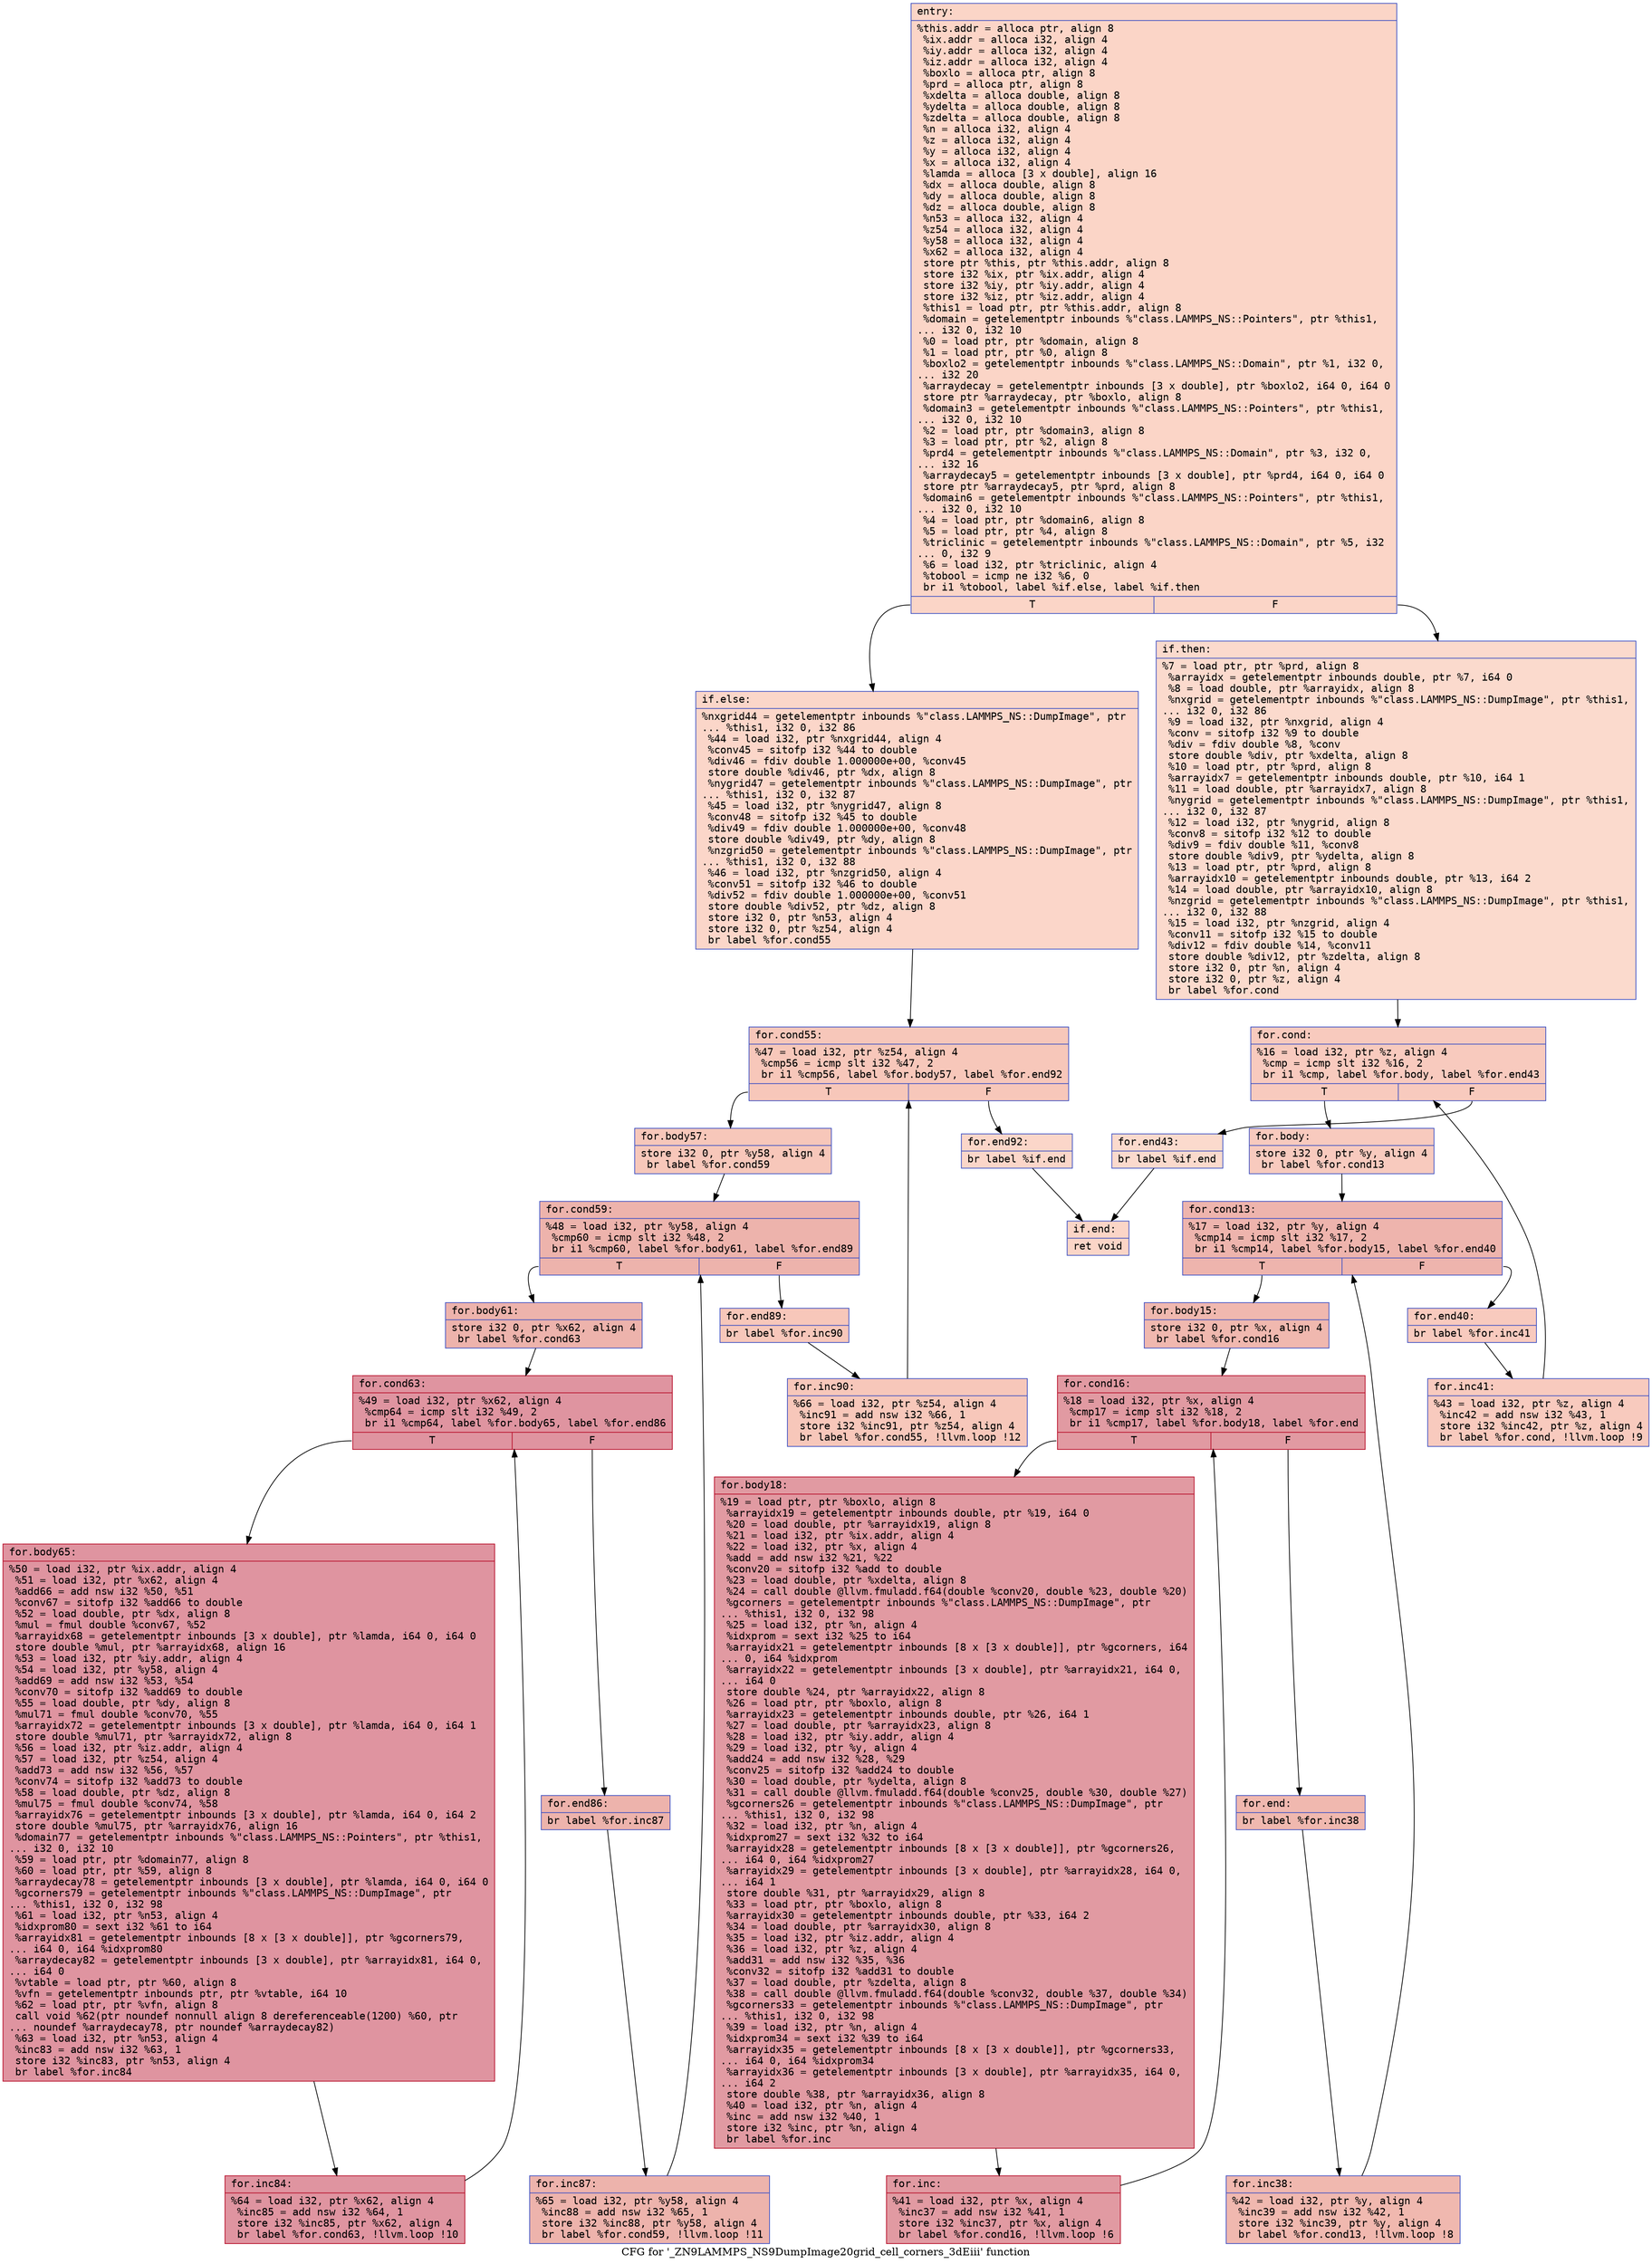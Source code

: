 digraph "CFG for '_ZN9LAMMPS_NS9DumpImage20grid_cell_corners_3dEiii' function" {
	label="CFG for '_ZN9LAMMPS_NS9DumpImage20grid_cell_corners_3dEiii' function";

	Node0x5570b9bd9af0 [shape=record,color="#3d50c3ff", style=filled, fillcolor="#f5a08170" fontname="Courier",label="{entry:\l|  %this.addr = alloca ptr, align 8\l  %ix.addr = alloca i32, align 4\l  %iy.addr = alloca i32, align 4\l  %iz.addr = alloca i32, align 4\l  %boxlo = alloca ptr, align 8\l  %prd = alloca ptr, align 8\l  %xdelta = alloca double, align 8\l  %ydelta = alloca double, align 8\l  %zdelta = alloca double, align 8\l  %n = alloca i32, align 4\l  %z = alloca i32, align 4\l  %y = alloca i32, align 4\l  %x = alloca i32, align 4\l  %lamda = alloca [3 x double], align 16\l  %dx = alloca double, align 8\l  %dy = alloca double, align 8\l  %dz = alloca double, align 8\l  %n53 = alloca i32, align 4\l  %z54 = alloca i32, align 4\l  %y58 = alloca i32, align 4\l  %x62 = alloca i32, align 4\l  store ptr %this, ptr %this.addr, align 8\l  store i32 %ix, ptr %ix.addr, align 4\l  store i32 %iy, ptr %iy.addr, align 4\l  store i32 %iz, ptr %iz.addr, align 4\l  %this1 = load ptr, ptr %this.addr, align 8\l  %domain = getelementptr inbounds %\"class.LAMMPS_NS::Pointers\", ptr %this1,\l... i32 0, i32 10\l  %0 = load ptr, ptr %domain, align 8\l  %1 = load ptr, ptr %0, align 8\l  %boxlo2 = getelementptr inbounds %\"class.LAMMPS_NS::Domain\", ptr %1, i32 0,\l... i32 20\l  %arraydecay = getelementptr inbounds [3 x double], ptr %boxlo2, i64 0, i64 0\l  store ptr %arraydecay, ptr %boxlo, align 8\l  %domain3 = getelementptr inbounds %\"class.LAMMPS_NS::Pointers\", ptr %this1,\l... i32 0, i32 10\l  %2 = load ptr, ptr %domain3, align 8\l  %3 = load ptr, ptr %2, align 8\l  %prd4 = getelementptr inbounds %\"class.LAMMPS_NS::Domain\", ptr %3, i32 0,\l... i32 16\l  %arraydecay5 = getelementptr inbounds [3 x double], ptr %prd4, i64 0, i64 0\l  store ptr %arraydecay5, ptr %prd, align 8\l  %domain6 = getelementptr inbounds %\"class.LAMMPS_NS::Pointers\", ptr %this1,\l... i32 0, i32 10\l  %4 = load ptr, ptr %domain6, align 8\l  %5 = load ptr, ptr %4, align 8\l  %triclinic = getelementptr inbounds %\"class.LAMMPS_NS::Domain\", ptr %5, i32\l... 0, i32 9\l  %6 = load i32, ptr %triclinic, align 4\l  %tobool = icmp ne i32 %6, 0\l  br i1 %tobool, label %if.else, label %if.then\l|{<s0>T|<s1>F}}"];
	Node0x5570b9bd9af0:s0 -> Node0x5570b9bdc4d0[tooltip="entry -> if.else\nProbability 62.50%" ];
	Node0x5570b9bd9af0:s1 -> Node0x5570b9bdc540[tooltip="entry -> if.then\nProbability 37.50%" ];
	Node0x5570b9bdc540 [shape=record,color="#3d50c3ff", style=filled, fillcolor="#f7ac8e70" fontname="Courier",label="{if.then:\l|  %7 = load ptr, ptr %prd, align 8\l  %arrayidx = getelementptr inbounds double, ptr %7, i64 0\l  %8 = load double, ptr %arrayidx, align 8\l  %nxgrid = getelementptr inbounds %\"class.LAMMPS_NS::DumpImage\", ptr %this1,\l... i32 0, i32 86\l  %9 = load i32, ptr %nxgrid, align 4\l  %conv = sitofp i32 %9 to double\l  %div = fdiv double %8, %conv\l  store double %div, ptr %xdelta, align 8\l  %10 = load ptr, ptr %prd, align 8\l  %arrayidx7 = getelementptr inbounds double, ptr %10, i64 1\l  %11 = load double, ptr %arrayidx7, align 8\l  %nygrid = getelementptr inbounds %\"class.LAMMPS_NS::DumpImage\", ptr %this1,\l... i32 0, i32 87\l  %12 = load i32, ptr %nygrid, align 8\l  %conv8 = sitofp i32 %12 to double\l  %div9 = fdiv double %11, %conv8\l  store double %div9, ptr %ydelta, align 8\l  %13 = load ptr, ptr %prd, align 8\l  %arrayidx10 = getelementptr inbounds double, ptr %13, i64 2\l  %14 = load double, ptr %arrayidx10, align 8\l  %nzgrid = getelementptr inbounds %\"class.LAMMPS_NS::DumpImage\", ptr %this1,\l... i32 0, i32 88\l  %15 = load i32, ptr %nzgrid, align 4\l  %conv11 = sitofp i32 %15 to double\l  %div12 = fdiv double %14, %conv11\l  store double %div12, ptr %zdelta, align 8\l  store i32 0, ptr %n, align 4\l  store i32 0, ptr %z, align 4\l  br label %for.cond\l}"];
	Node0x5570b9bdc540 -> Node0x5570b9bdb580[tooltip="if.then -> for.cond\nProbability 100.00%" ];
	Node0x5570b9bdb580 [shape=record,color="#3d50c3ff", style=filled, fillcolor="#ef886b70" fontname="Courier",label="{for.cond:\l|  %16 = load i32, ptr %z, align 4\l  %cmp = icmp slt i32 %16, 2\l  br i1 %cmp, label %for.body, label %for.end43\l|{<s0>T|<s1>F}}"];
	Node0x5570b9bdb580:s0 -> Node0x5570b9b22080[tooltip="for.cond -> for.body\nProbability 96.88%" ];
	Node0x5570b9bdb580:s1 -> Node0x5570b9bddbe0[tooltip="for.cond -> for.end43\nProbability 3.12%" ];
	Node0x5570b9b22080 [shape=record,color="#3d50c3ff", style=filled, fillcolor="#ef886b70" fontname="Courier",label="{for.body:\l|  store i32 0, ptr %y, align 4\l  br label %for.cond13\l}"];
	Node0x5570b9b22080 -> Node0x5570b9bdddb0[tooltip="for.body -> for.cond13\nProbability 100.00%" ];
	Node0x5570b9bdddb0 [shape=record,color="#3d50c3ff", style=filled, fillcolor="#d8564670" fontname="Courier",label="{for.cond13:\l|  %17 = load i32, ptr %y, align 4\l  %cmp14 = icmp slt i32 %17, 2\l  br i1 %cmp14, label %for.body15, label %for.end40\l|{<s0>T|<s1>F}}"];
	Node0x5570b9bdddb0:s0 -> Node0x5570b9bddfd0[tooltip="for.cond13 -> for.body15\nProbability 96.88%" ];
	Node0x5570b9bdddb0:s1 -> Node0x5570b9bde050[tooltip="for.cond13 -> for.end40\nProbability 3.12%" ];
	Node0x5570b9bddfd0 [shape=record,color="#3d50c3ff", style=filled, fillcolor="#dc5d4a70" fontname="Courier",label="{for.body15:\l|  store i32 0, ptr %x, align 4\l  br label %for.cond16\l}"];
	Node0x5570b9bddfd0 -> Node0x5570b9bde220[tooltip="for.body15 -> for.cond16\nProbability 100.00%" ];
	Node0x5570b9bde220 [shape=record,color="#b70d28ff", style=filled, fillcolor="#bb1b2c70" fontname="Courier",label="{for.cond16:\l|  %18 = load i32, ptr %x, align 4\l  %cmp17 = icmp slt i32 %18, 2\l  br i1 %cmp17, label %for.body18, label %for.end\l|{<s0>T|<s1>F}}"];
	Node0x5570b9bde220:s0 -> Node0x5570b9bde440[tooltip="for.cond16 -> for.body18\nProbability 96.88%" ];
	Node0x5570b9bde220:s1 -> Node0x5570b9bde4c0[tooltip="for.cond16 -> for.end\nProbability 3.12%" ];
	Node0x5570b9bde440 [shape=record,color="#b70d28ff", style=filled, fillcolor="#bb1b2c70" fontname="Courier",label="{for.body18:\l|  %19 = load ptr, ptr %boxlo, align 8\l  %arrayidx19 = getelementptr inbounds double, ptr %19, i64 0\l  %20 = load double, ptr %arrayidx19, align 8\l  %21 = load i32, ptr %ix.addr, align 4\l  %22 = load i32, ptr %x, align 4\l  %add = add nsw i32 %21, %22\l  %conv20 = sitofp i32 %add to double\l  %23 = load double, ptr %xdelta, align 8\l  %24 = call double @llvm.fmuladd.f64(double %conv20, double %23, double %20)\l  %gcorners = getelementptr inbounds %\"class.LAMMPS_NS::DumpImage\", ptr\l... %this1, i32 0, i32 98\l  %25 = load i32, ptr %n, align 4\l  %idxprom = sext i32 %25 to i64\l  %arrayidx21 = getelementptr inbounds [8 x [3 x double]], ptr %gcorners, i64\l... 0, i64 %idxprom\l  %arrayidx22 = getelementptr inbounds [3 x double], ptr %arrayidx21, i64 0,\l... i64 0\l  store double %24, ptr %arrayidx22, align 8\l  %26 = load ptr, ptr %boxlo, align 8\l  %arrayidx23 = getelementptr inbounds double, ptr %26, i64 1\l  %27 = load double, ptr %arrayidx23, align 8\l  %28 = load i32, ptr %iy.addr, align 4\l  %29 = load i32, ptr %y, align 4\l  %add24 = add nsw i32 %28, %29\l  %conv25 = sitofp i32 %add24 to double\l  %30 = load double, ptr %ydelta, align 8\l  %31 = call double @llvm.fmuladd.f64(double %conv25, double %30, double %27)\l  %gcorners26 = getelementptr inbounds %\"class.LAMMPS_NS::DumpImage\", ptr\l... %this1, i32 0, i32 98\l  %32 = load i32, ptr %n, align 4\l  %idxprom27 = sext i32 %32 to i64\l  %arrayidx28 = getelementptr inbounds [8 x [3 x double]], ptr %gcorners26,\l... i64 0, i64 %idxprom27\l  %arrayidx29 = getelementptr inbounds [3 x double], ptr %arrayidx28, i64 0,\l... i64 1\l  store double %31, ptr %arrayidx29, align 8\l  %33 = load ptr, ptr %boxlo, align 8\l  %arrayidx30 = getelementptr inbounds double, ptr %33, i64 2\l  %34 = load double, ptr %arrayidx30, align 8\l  %35 = load i32, ptr %iz.addr, align 4\l  %36 = load i32, ptr %z, align 4\l  %add31 = add nsw i32 %35, %36\l  %conv32 = sitofp i32 %add31 to double\l  %37 = load double, ptr %zdelta, align 8\l  %38 = call double @llvm.fmuladd.f64(double %conv32, double %37, double %34)\l  %gcorners33 = getelementptr inbounds %\"class.LAMMPS_NS::DumpImage\", ptr\l... %this1, i32 0, i32 98\l  %39 = load i32, ptr %n, align 4\l  %idxprom34 = sext i32 %39 to i64\l  %arrayidx35 = getelementptr inbounds [8 x [3 x double]], ptr %gcorners33,\l... i64 0, i64 %idxprom34\l  %arrayidx36 = getelementptr inbounds [3 x double], ptr %arrayidx35, i64 0,\l... i64 2\l  store double %38, ptr %arrayidx36, align 8\l  %40 = load i32, ptr %n, align 4\l  %inc = add nsw i32 %40, 1\l  store i32 %inc, ptr %n, align 4\l  br label %for.inc\l}"];
	Node0x5570b9bde440 -> Node0x5570b9be05d0[tooltip="for.body18 -> for.inc\nProbability 100.00%" ];
	Node0x5570b9be05d0 [shape=record,color="#b70d28ff", style=filled, fillcolor="#bb1b2c70" fontname="Courier",label="{for.inc:\l|  %41 = load i32, ptr %x, align 4\l  %inc37 = add nsw i32 %41, 1\l  store i32 %inc37, ptr %x, align 4\l  br label %for.cond16, !llvm.loop !6\l}"];
	Node0x5570b9be05d0 -> Node0x5570b9bde220[tooltip="for.inc -> for.cond16\nProbability 100.00%" ];
	Node0x5570b9bde4c0 [shape=record,color="#3d50c3ff", style=filled, fillcolor="#dc5d4a70" fontname="Courier",label="{for.end:\l|  br label %for.inc38\l}"];
	Node0x5570b9bde4c0 -> Node0x5570b9be0960[tooltip="for.end -> for.inc38\nProbability 100.00%" ];
	Node0x5570b9be0960 [shape=record,color="#3d50c3ff", style=filled, fillcolor="#dc5d4a70" fontname="Courier",label="{for.inc38:\l|  %42 = load i32, ptr %y, align 4\l  %inc39 = add nsw i32 %42, 1\l  store i32 %inc39, ptr %y, align 4\l  br label %for.cond13, !llvm.loop !8\l}"];
	Node0x5570b9be0960 -> Node0x5570b9bdddb0[tooltip="for.inc38 -> for.cond13\nProbability 100.00%" ];
	Node0x5570b9bde050 [shape=record,color="#3d50c3ff", style=filled, fillcolor="#ef886b70" fontname="Courier",label="{for.end40:\l|  br label %for.inc41\l}"];
	Node0x5570b9bde050 -> Node0x5570b9be0de0[tooltip="for.end40 -> for.inc41\nProbability 100.00%" ];
	Node0x5570b9be0de0 [shape=record,color="#3d50c3ff", style=filled, fillcolor="#ef886b70" fontname="Courier",label="{for.inc41:\l|  %43 = load i32, ptr %z, align 4\l  %inc42 = add nsw i32 %43, 1\l  store i32 %inc42, ptr %z, align 4\l  br label %for.cond, !llvm.loop !9\l}"];
	Node0x5570b9be0de0 -> Node0x5570b9bdb580[tooltip="for.inc41 -> for.cond\nProbability 100.00%" ];
	Node0x5570b9bddbe0 [shape=record,color="#3d50c3ff", style=filled, fillcolor="#f7ac8e70" fontname="Courier",label="{for.end43:\l|  br label %if.end\l}"];
	Node0x5570b9bddbe0 -> Node0x5570b9be1260[tooltip="for.end43 -> if.end\nProbability 100.00%" ];
	Node0x5570b9bdc4d0 [shape=record,color="#3d50c3ff", style=filled, fillcolor="#f6a38570" fontname="Courier",label="{if.else:\l|  %nxgrid44 = getelementptr inbounds %\"class.LAMMPS_NS::DumpImage\", ptr\l... %this1, i32 0, i32 86\l  %44 = load i32, ptr %nxgrid44, align 4\l  %conv45 = sitofp i32 %44 to double\l  %div46 = fdiv double 1.000000e+00, %conv45\l  store double %div46, ptr %dx, align 8\l  %nygrid47 = getelementptr inbounds %\"class.LAMMPS_NS::DumpImage\", ptr\l... %this1, i32 0, i32 87\l  %45 = load i32, ptr %nygrid47, align 8\l  %conv48 = sitofp i32 %45 to double\l  %div49 = fdiv double 1.000000e+00, %conv48\l  store double %div49, ptr %dy, align 8\l  %nzgrid50 = getelementptr inbounds %\"class.LAMMPS_NS::DumpImage\", ptr\l... %this1, i32 0, i32 88\l  %46 = load i32, ptr %nzgrid50, align 4\l  %conv51 = sitofp i32 %46 to double\l  %div52 = fdiv double 1.000000e+00, %conv51\l  store double %div52, ptr %dz, align 8\l  store i32 0, ptr %n53, align 4\l  store i32 0, ptr %z54, align 4\l  br label %for.cond55\l}"];
	Node0x5570b9bdc4d0 -> Node0x5570b9bdd970[tooltip="if.else -> for.cond55\nProbability 100.00%" ];
	Node0x5570b9bdd970 [shape=record,color="#3d50c3ff", style=filled, fillcolor="#ec7f6370" fontname="Courier",label="{for.cond55:\l|  %47 = load i32, ptr %z54, align 4\l  %cmp56 = icmp slt i32 %47, 2\l  br i1 %cmp56, label %for.body57, label %for.end92\l|{<s0>T|<s1>F}}"];
	Node0x5570b9bdd970:s0 -> Node0x5570b9be2ea0[tooltip="for.cond55 -> for.body57\nProbability 96.88%" ];
	Node0x5570b9bdd970:s1 -> Node0x5570b9be2f20[tooltip="for.cond55 -> for.end92\nProbability 3.12%" ];
	Node0x5570b9be2ea0 [shape=record,color="#3d50c3ff", style=filled, fillcolor="#ec7f6370" fontname="Courier",label="{for.body57:\l|  store i32 0, ptr %y58, align 4\l  br label %for.cond59\l}"];
	Node0x5570b9be2ea0 -> Node0x5570b9be30f0[tooltip="for.body57 -> for.cond59\nProbability 100.00%" ];
	Node0x5570b9be30f0 [shape=record,color="#3d50c3ff", style=filled, fillcolor="#d6524470" fontname="Courier",label="{for.cond59:\l|  %48 = load i32, ptr %y58, align 4\l  %cmp60 = icmp slt i32 %48, 2\l  br i1 %cmp60, label %for.body61, label %for.end89\l|{<s0>T|<s1>F}}"];
	Node0x5570b9be30f0:s0 -> Node0x5570b9be3310[tooltip="for.cond59 -> for.body61\nProbability 96.88%" ];
	Node0x5570b9be30f0:s1 -> Node0x5570b9be3390[tooltip="for.cond59 -> for.end89\nProbability 3.12%" ];
	Node0x5570b9be3310 [shape=record,color="#3d50c3ff", style=filled, fillcolor="#d6524470" fontname="Courier",label="{for.body61:\l|  store i32 0, ptr %x62, align 4\l  br label %for.cond63\l}"];
	Node0x5570b9be3310 -> Node0x5570b9be3560[tooltip="for.body61 -> for.cond63\nProbability 100.00%" ];
	Node0x5570b9be3560 [shape=record,color="#b70d28ff", style=filled, fillcolor="#b70d2870" fontname="Courier",label="{for.cond63:\l|  %49 = load i32, ptr %x62, align 4\l  %cmp64 = icmp slt i32 %49, 2\l  br i1 %cmp64, label %for.body65, label %for.end86\l|{<s0>T|<s1>F}}"];
	Node0x5570b9be3560:s0 -> Node0x5570b9be3780[tooltip="for.cond63 -> for.body65\nProbability 96.88%" ];
	Node0x5570b9be3560:s1 -> Node0x5570b9be3800[tooltip="for.cond63 -> for.end86\nProbability 3.12%" ];
	Node0x5570b9be3780 [shape=record,color="#b70d28ff", style=filled, fillcolor="#b70d2870" fontname="Courier",label="{for.body65:\l|  %50 = load i32, ptr %ix.addr, align 4\l  %51 = load i32, ptr %x62, align 4\l  %add66 = add nsw i32 %50, %51\l  %conv67 = sitofp i32 %add66 to double\l  %52 = load double, ptr %dx, align 8\l  %mul = fmul double %conv67, %52\l  %arrayidx68 = getelementptr inbounds [3 x double], ptr %lamda, i64 0, i64 0\l  store double %mul, ptr %arrayidx68, align 16\l  %53 = load i32, ptr %iy.addr, align 4\l  %54 = load i32, ptr %y58, align 4\l  %add69 = add nsw i32 %53, %54\l  %conv70 = sitofp i32 %add69 to double\l  %55 = load double, ptr %dy, align 8\l  %mul71 = fmul double %conv70, %55\l  %arrayidx72 = getelementptr inbounds [3 x double], ptr %lamda, i64 0, i64 1\l  store double %mul71, ptr %arrayidx72, align 8\l  %56 = load i32, ptr %iz.addr, align 4\l  %57 = load i32, ptr %z54, align 4\l  %add73 = add nsw i32 %56, %57\l  %conv74 = sitofp i32 %add73 to double\l  %58 = load double, ptr %dz, align 8\l  %mul75 = fmul double %conv74, %58\l  %arrayidx76 = getelementptr inbounds [3 x double], ptr %lamda, i64 0, i64 2\l  store double %mul75, ptr %arrayidx76, align 16\l  %domain77 = getelementptr inbounds %\"class.LAMMPS_NS::Pointers\", ptr %this1,\l... i32 0, i32 10\l  %59 = load ptr, ptr %domain77, align 8\l  %60 = load ptr, ptr %59, align 8\l  %arraydecay78 = getelementptr inbounds [3 x double], ptr %lamda, i64 0, i64 0\l  %gcorners79 = getelementptr inbounds %\"class.LAMMPS_NS::DumpImage\", ptr\l... %this1, i32 0, i32 98\l  %61 = load i32, ptr %n53, align 4\l  %idxprom80 = sext i32 %61 to i64\l  %arrayidx81 = getelementptr inbounds [8 x [3 x double]], ptr %gcorners79,\l... i64 0, i64 %idxprom80\l  %arraydecay82 = getelementptr inbounds [3 x double], ptr %arrayidx81, i64 0,\l... i64 0\l  %vtable = load ptr, ptr %60, align 8\l  %vfn = getelementptr inbounds ptr, ptr %vtable, i64 10\l  %62 = load ptr, ptr %vfn, align 8\l  call void %62(ptr noundef nonnull align 8 dereferenceable(1200) %60, ptr\l... noundef %arraydecay78, ptr noundef %arraydecay82)\l  %63 = load i32, ptr %n53, align 4\l  %inc83 = add nsw i32 %63, 1\l  store i32 %inc83, ptr %n53, align 4\l  br label %for.inc84\l}"];
	Node0x5570b9be3780 -> Node0x5570b9be5430[tooltip="for.body65 -> for.inc84\nProbability 100.00%" ];
	Node0x5570b9be5430 [shape=record,color="#b70d28ff", style=filled, fillcolor="#b70d2870" fontname="Courier",label="{for.inc84:\l|  %64 = load i32, ptr %x62, align 4\l  %inc85 = add nsw i32 %64, 1\l  store i32 %inc85, ptr %x62, align 4\l  br label %for.cond63, !llvm.loop !10\l}"];
	Node0x5570b9be5430 -> Node0x5570b9be3560[tooltip="for.inc84 -> for.cond63\nProbability 100.00%" ];
	Node0x5570b9be3800 [shape=record,color="#3d50c3ff", style=filled, fillcolor="#d6524470" fontname="Courier",label="{for.end86:\l|  br label %for.inc87\l}"];
	Node0x5570b9be3800 -> Node0x5570b9be5860[tooltip="for.end86 -> for.inc87\nProbability 100.00%" ];
	Node0x5570b9be5860 [shape=record,color="#3d50c3ff", style=filled, fillcolor="#d6524470" fontname="Courier",label="{for.inc87:\l|  %65 = load i32, ptr %y58, align 4\l  %inc88 = add nsw i32 %65, 1\l  store i32 %inc88, ptr %y58, align 4\l  br label %for.cond59, !llvm.loop !11\l}"];
	Node0x5570b9be5860 -> Node0x5570b9be30f0[tooltip="for.inc87 -> for.cond59\nProbability 100.00%" ];
	Node0x5570b9be3390 [shape=record,color="#3d50c3ff", style=filled, fillcolor="#ec7f6370" fontname="Courier",label="{for.end89:\l|  br label %for.inc90\l}"];
	Node0x5570b9be3390 -> Node0x5570b9be5ce0[tooltip="for.end89 -> for.inc90\nProbability 100.00%" ];
	Node0x5570b9be5ce0 [shape=record,color="#3d50c3ff", style=filled, fillcolor="#ec7f6370" fontname="Courier",label="{for.inc90:\l|  %66 = load i32, ptr %z54, align 4\l  %inc91 = add nsw i32 %66, 1\l  store i32 %inc91, ptr %z54, align 4\l  br label %for.cond55, !llvm.loop !12\l}"];
	Node0x5570b9be5ce0 -> Node0x5570b9bdd970[tooltip="for.inc90 -> for.cond55\nProbability 100.00%" ];
	Node0x5570b9be2f20 [shape=record,color="#3d50c3ff", style=filled, fillcolor="#f6a38570" fontname="Courier",label="{for.end92:\l|  br label %if.end\l}"];
	Node0x5570b9be2f20 -> Node0x5570b9be1260[tooltip="for.end92 -> if.end\nProbability 100.00%" ];
	Node0x5570b9be1260 [shape=record,color="#3d50c3ff", style=filled, fillcolor="#f5a08170" fontname="Courier",label="{if.end:\l|  ret void\l}"];
}
